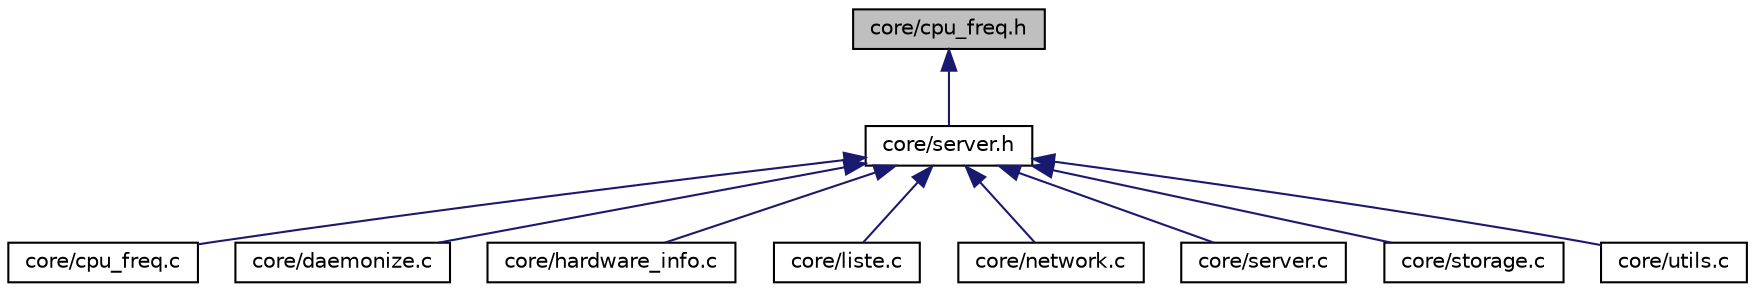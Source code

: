 digraph "core/cpu_freq.h"
{
  edge [fontname="Helvetica",fontsize="10",labelfontname="Helvetica",labelfontsize="10"];
  node [fontname="Helvetica",fontsize="10",shape=record];
  Node1 [label="core/cpu_freq.h",height=0.2,width=0.4,color="black", fillcolor="grey75", style="filled", fontcolor="black"];
  Node1 -> Node2 [dir="back",color="midnightblue",fontsize="10",style="solid",fontname="Helvetica"];
  Node2 [label="core/server.h",height=0.2,width=0.4,color="black", fillcolor="white", style="filled",URL="$server_8h.html",tooltip="Function prototypes for the server.c. "];
  Node2 -> Node3 [dir="back",color="midnightblue",fontsize="10",style="solid",fontname="Helvetica"];
  Node3 [label="core/cpu_freq.c",height=0.2,width=0.4,color="black", fillcolor="white", style="filled",URL="$cpu__freq_8c.html",tooltip="Function prototypes. "];
  Node2 -> Node4 [dir="back",color="midnightblue",fontsize="10",style="solid",fontname="Helvetica"];
  Node4 [label="core/daemonize.c",height=0.2,width=0.4,color="black", fillcolor="white", style="filled",URL="$daemonize_8c.html",tooltip="Function to daemonize the service. "];
  Node2 -> Node5 [dir="back",color="midnightblue",fontsize="10",style="solid",fontname="Helvetica"];
  Node5 [label="core/hardware_info.c",height=0.2,width=0.4,color="black", fillcolor="white", style="filled",URL="$hardware__info_8c.html",tooltip="various functions to create json strings. "];
  Node2 -> Node6 [dir="back",color="midnightblue",fontsize="10",style="solid",fontname="Helvetica"];
  Node6 [label="core/liste.c",height=0.2,width=0.4,color="black", fillcolor="white", style="filled",URL="$liste_8c.html",tooltip="Function prototypes for client list. "];
  Node2 -> Node7 [dir="back",color="midnightblue",fontsize="10",style="solid",fontname="Helvetica"];
  Node7 [label="core/network.c",height=0.2,width=0.4,color="black", fillcolor="white", style="filled",URL="$network_8c.html",tooltip="Function prototypes. "];
  Node2 -> Node8 [dir="back",color="midnightblue",fontsize="10",style="solid",fontname="Helvetica"];
  Node8 [label="core/server.c",height=0.2,width=0.4,color="black", fillcolor="white", style="filled",URL="$server_8c.html",tooltip="main program. "];
  Node2 -> Node9 [dir="back",color="midnightblue",fontsize="10",style="solid",fontname="Helvetica"];
  Node9 [label="core/storage.c",height=0.2,width=0.4,color="black", fillcolor="white", style="filled",URL="$storage_8c.html",tooltip="various functions. "];
  Node2 -> Node10 [dir="back",color="midnightblue",fontsize="10",style="solid",fontname="Helvetica"];
  Node10 [label="core/utils.c",height=0.2,width=0.4,color="black", fillcolor="white", style="filled",URL="$utils_8c.html",tooltip="help functions. "];
}
